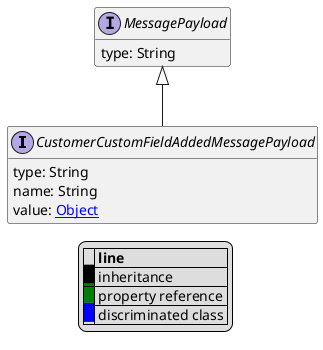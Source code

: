 @startuml

hide empty fields
hide empty methods
legend
|= |= line |
|<back:black>   </back>| inheritance |
|<back:green>   </back>| property reference |
|<back:blue>   </back>| discriminated class |
endlegend
interface CustomerCustomFieldAddedMessagePayload [[CustomerCustomFieldAddedMessagePayload.svg]] extends MessagePayload {
    type: String
    name: String
    value: [[Object.svg Object]]
}
interface MessagePayload [[MessagePayload.svg]]  {
    type: String
}





@enduml
